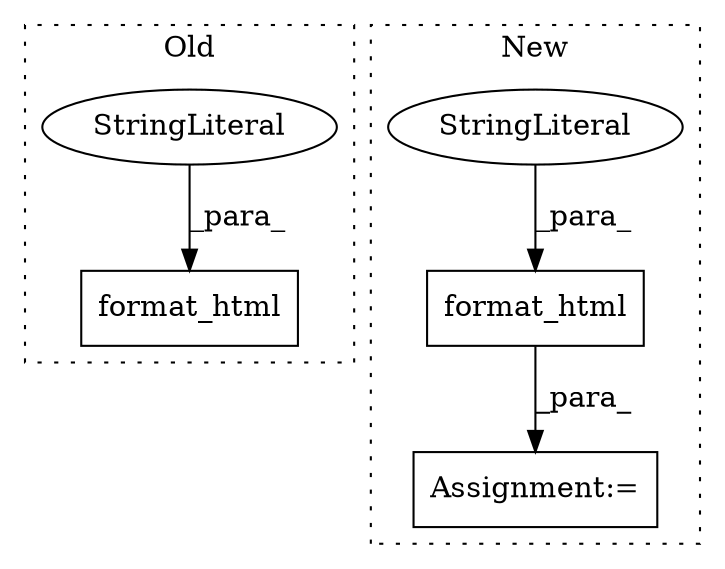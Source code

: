 digraph G {
subgraph cluster0 {
1 [label="format_html" a="32" s="672,844" l="12,1" shape="box"];
4 [label="StringLiteral" a="45" s="684" l="124" shape="ellipse"];
label = "Old";
style="dotted";
}
subgraph cluster1 {
2 [label="format_html" a="32" s="760,922" l="12,1" shape="box"];
3 [label="StringLiteral" a="45" s="772" l="124" shape="ellipse"];
5 [label="Assignment:=" a="7" s="759" l="1" shape="box"];
label = "New";
style="dotted";
}
2 -> 5 [label="_para_"];
3 -> 2 [label="_para_"];
4 -> 1 [label="_para_"];
}